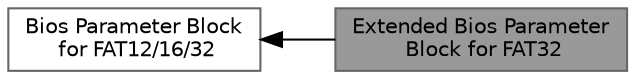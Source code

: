 digraph "Extended Bios Parameter Block for FAT32"
{
 // LATEX_PDF_SIZE
  bgcolor="transparent";
  edge [fontname=Helvetica,fontsize=10,labelfontname=Helvetica,labelfontsize=10];
  node [fontname=Helvetica,fontsize=10,shape=box,height=0.2,width=0.4];
  rankdir=LR;
  Node2 [id="Node000002",label="Bios Parameter Block\l for FAT12/16/32",height=0.2,width=0.4,color="grey40", fillcolor="white", style="filled",URL="$group__group_d_e_f_i_n_e___b_s___b_p_b___f_a_t.html",tooltip=" "];
  Node1 [id="Node000001",label="Extended Bios Parameter\l Block for FAT32",height=0.2,width=0.4,color="gray40", fillcolor="grey60", style="filled", fontcolor="black",tooltip=" "];
  Node2->Node1 [shape=plaintext, dir="back", style="solid"];
}
